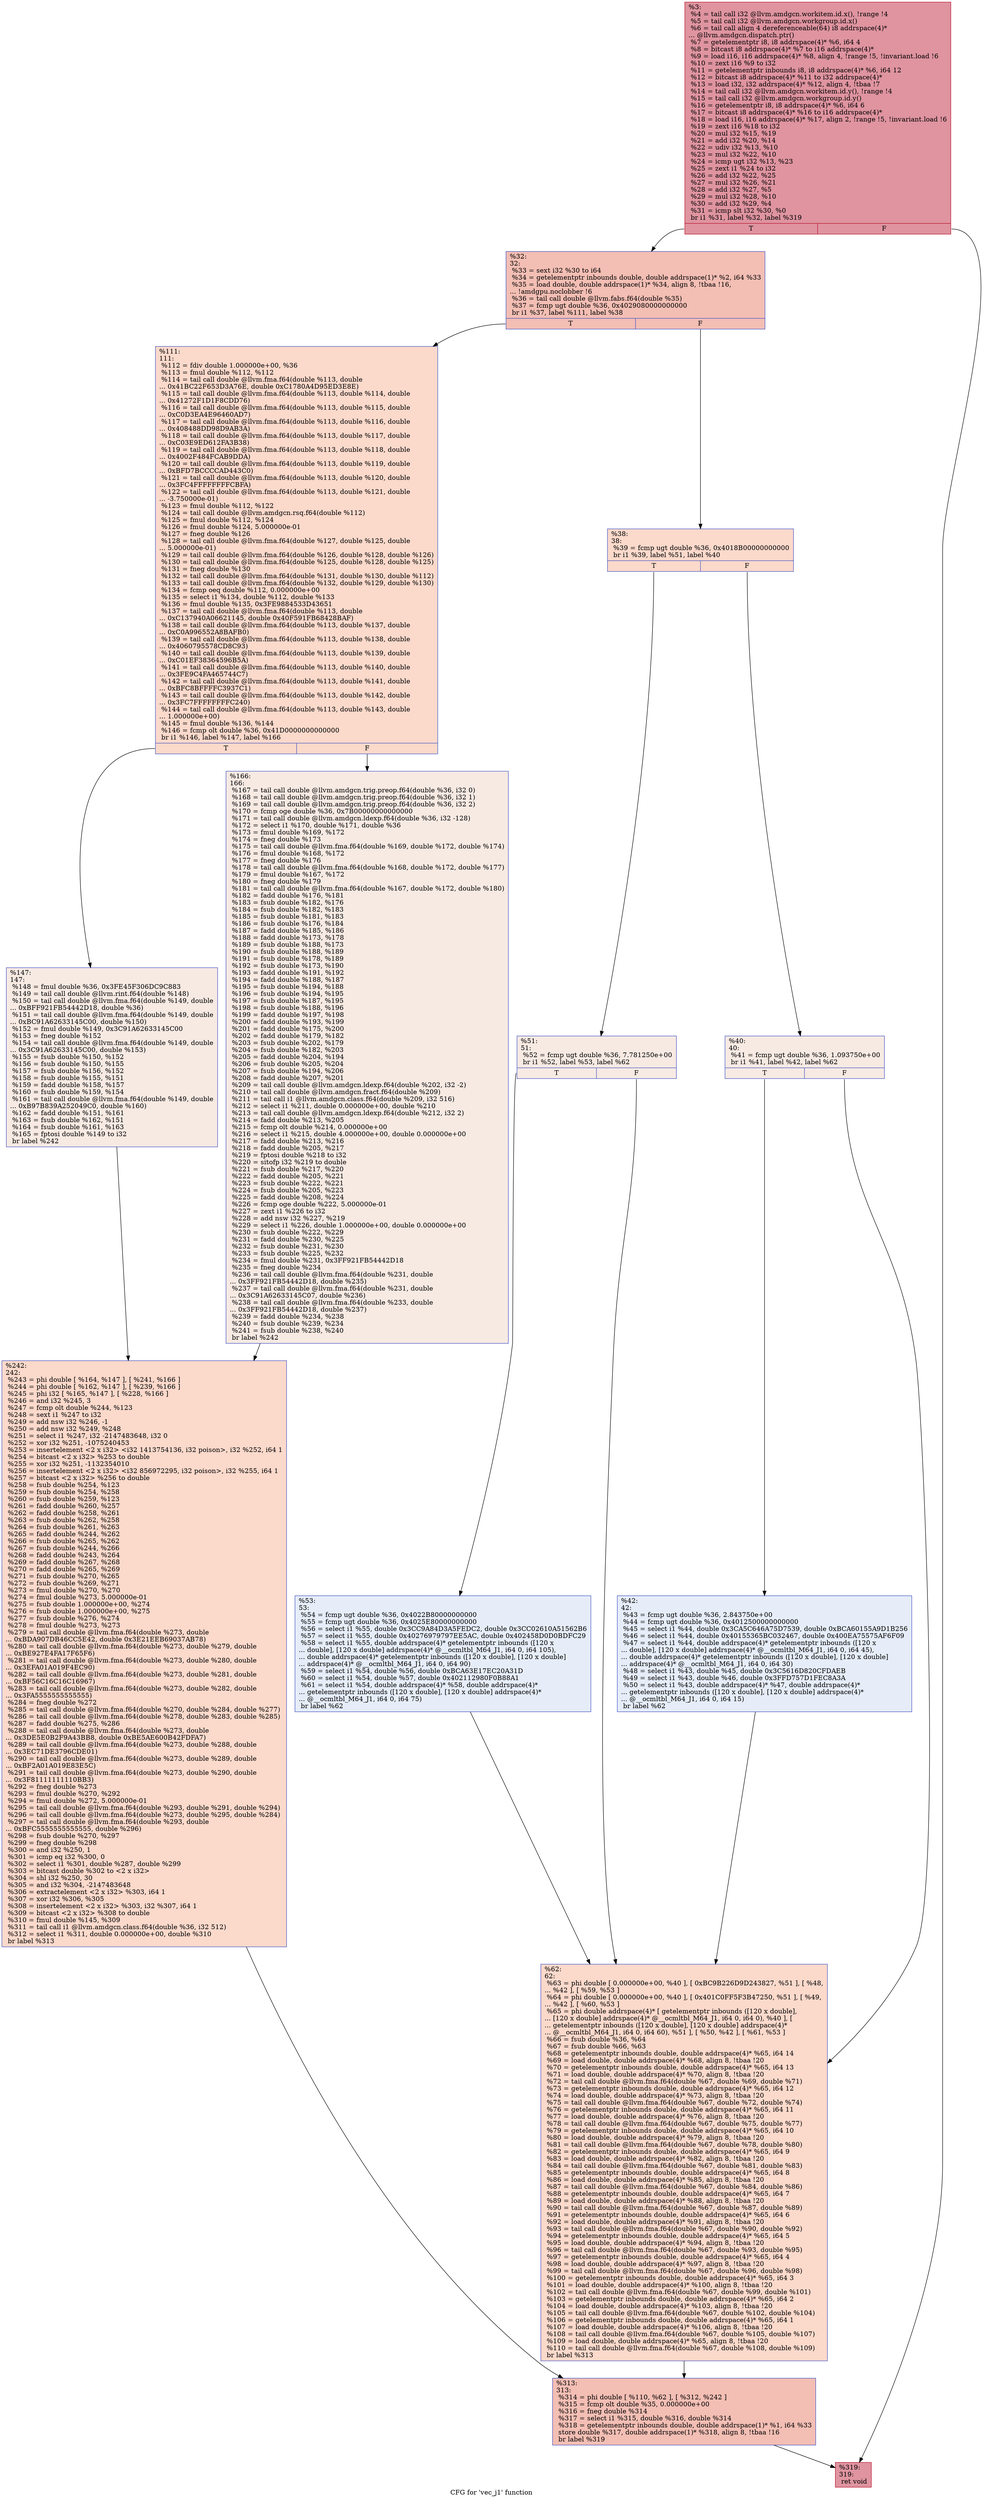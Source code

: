 digraph "CFG for 'vec_j1' function" {
	label="CFG for 'vec_j1' function";

	Node0x49f3520 [shape=record,color="#b70d28ff", style=filled, fillcolor="#b70d2870",label="{%3:\l  %4 = tail call i32 @llvm.amdgcn.workitem.id.x(), !range !4\l  %5 = tail call i32 @llvm.amdgcn.workgroup.id.x()\l  %6 = tail call align 4 dereferenceable(64) i8 addrspace(4)*\l... @llvm.amdgcn.dispatch.ptr()\l  %7 = getelementptr i8, i8 addrspace(4)* %6, i64 4\l  %8 = bitcast i8 addrspace(4)* %7 to i16 addrspace(4)*\l  %9 = load i16, i16 addrspace(4)* %8, align 4, !range !5, !invariant.load !6\l  %10 = zext i16 %9 to i32\l  %11 = getelementptr inbounds i8, i8 addrspace(4)* %6, i64 12\l  %12 = bitcast i8 addrspace(4)* %11 to i32 addrspace(4)*\l  %13 = load i32, i32 addrspace(4)* %12, align 4, !tbaa !7\l  %14 = tail call i32 @llvm.amdgcn.workitem.id.y(), !range !4\l  %15 = tail call i32 @llvm.amdgcn.workgroup.id.y()\l  %16 = getelementptr i8, i8 addrspace(4)* %6, i64 6\l  %17 = bitcast i8 addrspace(4)* %16 to i16 addrspace(4)*\l  %18 = load i16, i16 addrspace(4)* %17, align 2, !range !5, !invariant.load !6\l  %19 = zext i16 %18 to i32\l  %20 = mul i32 %15, %19\l  %21 = add i32 %20, %14\l  %22 = udiv i32 %13, %10\l  %23 = mul i32 %22, %10\l  %24 = icmp ugt i32 %13, %23\l  %25 = zext i1 %24 to i32\l  %26 = add i32 %22, %25\l  %27 = mul i32 %26, %21\l  %28 = add i32 %27, %5\l  %29 = mul i32 %28, %10\l  %30 = add i32 %29, %4\l  %31 = icmp slt i32 %30, %0\l  br i1 %31, label %32, label %319\l|{<s0>T|<s1>F}}"];
	Node0x49f3520:s0 -> Node0x49f7560;
	Node0x49f3520:s1 -> Node0x49f75f0;
	Node0x49f7560 [shape=record,color="#3d50c3ff", style=filled, fillcolor="#e36c5570",label="{%32:\l32:                                               \l  %33 = sext i32 %30 to i64\l  %34 = getelementptr inbounds double, double addrspace(1)* %2, i64 %33\l  %35 = load double, double addrspace(1)* %34, align 8, !tbaa !16,\l... !amdgpu.noclobber !6\l  %36 = tail call double @llvm.fabs.f64(double %35)\l  %37 = fcmp ugt double %36, 0x4029080000000000\l  br i1 %37, label %111, label %38\l|{<s0>T|<s1>F}}"];
	Node0x49f7560:s0 -> Node0x49f7dc0;
	Node0x49f7560:s1 -> Node0x49f7e50;
	Node0x49f7e50 [shape=record,color="#3d50c3ff", style=filled, fillcolor="#f7a88970",label="{%38:\l38:                                               \l  %39 = fcmp ugt double %36, 0x4018B00000000000\l  br i1 %39, label %51, label %40\l|{<s0>T|<s1>F}}"];
	Node0x49f7e50:s0 -> Node0x49f8020;
	Node0x49f7e50:s1 -> Node0x49f80b0;
	Node0x49f80b0 [shape=record,color="#3d50c3ff", style=filled, fillcolor="#eed0c070",label="{%40:\l40:                                               \l  %41 = fcmp ugt double %36, 1.093750e+00\l  br i1 %41, label %42, label %62\l|{<s0>T|<s1>F}}"];
	Node0x49f80b0:s0 -> Node0x49f8280;
	Node0x49f80b0:s1 -> Node0x49f8310;
	Node0x49f8280 [shape=record,color="#3d50c3ff", style=filled, fillcolor="#c7d7f070",label="{%42:\l42:                                               \l  %43 = fcmp ugt double %36, 2.843750e+00\l  %44 = fcmp ugt double %36, 0x4012500000000000\l  %45 = select i1 %44, double 0x3CA5C646A75D7539, double 0xBCA60155A9D1B256\l  %46 = select i1 %44, double 0x40155365BC032467, double 0x400EA75575AF6F09\l  %47 = select i1 %44, double addrspace(4)* getelementptr inbounds ([120 x\l... double], [120 x double] addrspace(4)* @__ocmltbl_M64_J1, i64 0, i64 45),\l... double addrspace(4)* getelementptr inbounds ([120 x double], [120 x double]\l... addrspace(4)* @__ocmltbl_M64_J1, i64 0, i64 30)\l  %48 = select i1 %43, double %45, double 0x3C5616D820CFDAEB\l  %49 = select i1 %43, double %46, double 0x3FFD757D1FEC8A3A\l  %50 = select i1 %43, double addrspace(4)* %47, double addrspace(4)*\l... getelementptr inbounds ([120 x double], [120 x double] addrspace(4)*\l... @__ocmltbl_M64_J1, i64 0, i64 15)\l  br label %62\l}"];
	Node0x49f8280 -> Node0x49f8310;
	Node0x49f8020 [shape=record,color="#3d50c3ff", style=filled, fillcolor="#eed0c070",label="{%51:\l51:                                               \l  %52 = fcmp ugt double %36, 7.781250e+00\l  br i1 %52, label %53, label %62\l|{<s0>T|<s1>F}}"];
	Node0x49f8020:s0 -> Node0x49f9150;
	Node0x49f8020:s1 -> Node0x49f8310;
	Node0x49f9150 [shape=record,color="#3d50c3ff", style=filled, fillcolor="#c7d7f070",label="{%53:\l53:                                               \l  %54 = fcmp ugt double %36, 0x4022B80000000000\l  %55 = fcmp ugt double %36, 0x4025E80000000000\l  %56 = select i1 %55, double 0x3CC9A84D3A5FEDC2, double 0x3CC02610A51562B6\l  %57 = select i1 %55, double 0x40276979797EE5AC, double 0x402458D0D0BDFC29\l  %58 = select i1 %55, double addrspace(4)* getelementptr inbounds ([120 x\l... double], [120 x double] addrspace(4)* @__ocmltbl_M64_J1, i64 0, i64 105),\l... double addrspace(4)* getelementptr inbounds ([120 x double], [120 x double]\l... addrspace(4)* @__ocmltbl_M64_J1, i64 0, i64 90)\l  %59 = select i1 %54, double %56, double 0xBCA63E17EC20A31D\l  %60 = select i1 %54, double %57, double 0x402112980F0B88A1\l  %61 = select i1 %54, double addrspace(4)* %58, double addrspace(4)*\l... getelementptr inbounds ([120 x double], [120 x double] addrspace(4)*\l... @__ocmltbl_M64_J1, i64 0, i64 75)\l  br label %62\l}"];
	Node0x49f9150 -> Node0x49f8310;
	Node0x49f8310 [shape=record,color="#3d50c3ff", style=filled, fillcolor="#f7a88970",label="{%62:\l62:                                               \l  %63 = phi double [ 0.000000e+00, %40 ], [ 0xBC9B226D9D243827, %51 ], [ %48,\l... %42 ], [ %59, %53 ]\l  %64 = phi double [ 0.000000e+00, %40 ], [ 0x401C0FF5F3B47250, %51 ], [ %49,\l... %42 ], [ %60, %53 ]\l  %65 = phi double addrspace(4)* [ getelementptr inbounds ([120 x double],\l... [120 x double] addrspace(4)* @__ocmltbl_M64_J1, i64 0, i64 0), %40 ], [\l... getelementptr inbounds ([120 x double], [120 x double] addrspace(4)*\l... @__ocmltbl_M64_J1, i64 0, i64 60), %51 ], [ %50, %42 ], [ %61, %53 ]\l  %66 = fsub double %36, %64\l  %67 = fsub double %66, %63\l  %68 = getelementptr inbounds double, double addrspace(4)* %65, i64 14\l  %69 = load double, double addrspace(4)* %68, align 8, !tbaa !20\l  %70 = getelementptr inbounds double, double addrspace(4)* %65, i64 13\l  %71 = load double, double addrspace(4)* %70, align 8, !tbaa !20\l  %72 = tail call double @llvm.fma.f64(double %67, double %69, double %71)\l  %73 = getelementptr inbounds double, double addrspace(4)* %65, i64 12\l  %74 = load double, double addrspace(4)* %73, align 8, !tbaa !20\l  %75 = tail call double @llvm.fma.f64(double %67, double %72, double %74)\l  %76 = getelementptr inbounds double, double addrspace(4)* %65, i64 11\l  %77 = load double, double addrspace(4)* %76, align 8, !tbaa !20\l  %78 = tail call double @llvm.fma.f64(double %67, double %75, double %77)\l  %79 = getelementptr inbounds double, double addrspace(4)* %65, i64 10\l  %80 = load double, double addrspace(4)* %79, align 8, !tbaa !20\l  %81 = tail call double @llvm.fma.f64(double %67, double %78, double %80)\l  %82 = getelementptr inbounds double, double addrspace(4)* %65, i64 9\l  %83 = load double, double addrspace(4)* %82, align 8, !tbaa !20\l  %84 = tail call double @llvm.fma.f64(double %67, double %81, double %83)\l  %85 = getelementptr inbounds double, double addrspace(4)* %65, i64 8\l  %86 = load double, double addrspace(4)* %85, align 8, !tbaa !20\l  %87 = tail call double @llvm.fma.f64(double %67, double %84, double %86)\l  %88 = getelementptr inbounds double, double addrspace(4)* %65, i64 7\l  %89 = load double, double addrspace(4)* %88, align 8, !tbaa !20\l  %90 = tail call double @llvm.fma.f64(double %67, double %87, double %89)\l  %91 = getelementptr inbounds double, double addrspace(4)* %65, i64 6\l  %92 = load double, double addrspace(4)* %91, align 8, !tbaa !20\l  %93 = tail call double @llvm.fma.f64(double %67, double %90, double %92)\l  %94 = getelementptr inbounds double, double addrspace(4)* %65, i64 5\l  %95 = load double, double addrspace(4)* %94, align 8, !tbaa !20\l  %96 = tail call double @llvm.fma.f64(double %67, double %93, double %95)\l  %97 = getelementptr inbounds double, double addrspace(4)* %65, i64 4\l  %98 = load double, double addrspace(4)* %97, align 8, !tbaa !20\l  %99 = tail call double @llvm.fma.f64(double %67, double %96, double %98)\l  %100 = getelementptr inbounds double, double addrspace(4)* %65, i64 3\l  %101 = load double, double addrspace(4)* %100, align 8, !tbaa !20\l  %102 = tail call double @llvm.fma.f64(double %67, double %99, double %101)\l  %103 = getelementptr inbounds double, double addrspace(4)* %65, i64 2\l  %104 = load double, double addrspace(4)* %103, align 8, !tbaa !20\l  %105 = tail call double @llvm.fma.f64(double %67, double %102, double %104)\l  %106 = getelementptr inbounds double, double addrspace(4)* %65, i64 1\l  %107 = load double, double addrspace(4)* %106, align 8, !tbaa !20\l  %108 = tail call double @llvm.fma.f64(double %67, double %105, double %107)\l  %109 = load double, double addrspace(4)* %65, align 8, !tbaa !20\l  %110 = tail call double @llvm.fma.f64(double %67, double %108, double %109)\l  br label %313\l}"];
	Node0x49f8310 -> Node0x49fce60;
	Node0x49f7dc0 [shape=record,color="#3d50c3ff", style=filled, fillcolor="#f7a88970",label="{%111:\l111:                                              \l  %112 = fdiv double 1.000000e+00, %36\l  %113 = fmul double %112, %112\l  %114 = tail call double @llvm.fma.f64(double %113, double\l... 0x41BC22F653D3A76E, double 0xC1780A4D95ED3E8E)\l  %115 = tail call double @llvm.fma.f64(double %113, double %114, double\l... 0x41272F1D1F8CDD76)\l  %116 = tail call double @llvm.fma.f64(double %113, double %115, double\l... 0xC0D3EA4E96460AD7)\l  %117 = tail call double @llvm.fma.f64(double %113, double %116, double\l... 0x408488DD98D9AB3A)\l  %118 = tail call double @llvm.fma.f64(double %113, double %117, double\l... 0xC03E9ED612FA3B38)\l  %119 = tail call double @llvm.fma.f64(double %113, double %118, double\l... 0x4002F484FCAB9DDA)\l  %120 = tail call double @llvm.fma.f64(double %113, double %119, double\l... 0xBFD7BCCCCAD443C0)\l  %121 = tail call double @llvm.fma.f64(double %113, double %120, double\l... 0x3FC4FFFFFFFFCBFA)\l  %122 = tail call double @llvm.fma.f64(double %113, double %121, double\l... -3.750000e-01)\l  %123 = fmul double %112, %122\l  %124 = tail call double @llvm.amdgcn.rsq.f64(double %112)\l  %125 = fmul double %112, %124\l  %126 = fmul double %124, 5.000000e-01\l  %127 = fneg double %126\l  %128 = tail call double @llvm.fma.f64(double %127, double %125, double\l... 5.000000e-01)\l  %129 = tail call double @llvm.fma.f64(double %126, double %128, double %126)\l  %130 = tail call double @llvm.fma.f64(double %125, double %128, double %125)\l  %131 = fneg double %130\l  %132 = tail call double @llvm.fma.f64(double %131, double %130, double %112)\l  %133 = tail call double @llvm.fma.f64(double %132, double %129, double %130)\l  %134 = fcmp oeq double %112, 0.000000e+00\l  %135 = select i1 %134, double %112, double %133\l  %136 = fmul double %135, 0x3FE9884533D43651\l  %137 = tail call double @llvm.fma.f64(double %113, double\l... 0xC137940A06621145, double 0x40F591FB68428BAF)\l  %138 = tail call double @llvm.fma.f64(double %113, double %137, double\l... 0xC0A996552A8BAFB0)\l  %139 = tail call double @llvm.fma.f64(double %113, double %138, double\l... 0x4060795578CD8C93)\l  %140 = tail call double @llvm.fma.f64(double %113, double %139, double\l... 0xC01EF38364596B5A)\l  %141 = tail call double @llvm.fma.f64(double %113, double %140, double\l... 0x3FE9C4FA465744C7)\l  %142 = tail call double @llvm.fma.f64(double %113, double %141, double\l... 0xBFC8BFFFFC3937C1)\l  %143 = tail call double @llvm.fma.f64(double %113, double %142, double\l... 0x3FC7FFFFFFFFC240)\l  %144 = tail call double @llvm.fma.f64(double %113, double %143, double\l... 1.000000e+00)\l  %145 = fmul double %136, %144\l  %146 = fcmp olt double %36, 0x41D0000000000000\l  br i1 %146, label %147, label %166\l|{<s0>T|<s1>F}}"];
	Node0x49f7dc0:s0 -> Node0x49ffb60;
	Node0x49f7dc0:s1 -> Node0x49ffbf0;
	Node0x49ffb60 [shape=record,color="#3d50c3ff", style=filled, fillcolor="#eed0c070",label="{%147:\l147:                                              \l  %148 = fmul double %36, 0x3FE45F306DC9C883\l  %149 = tail call double @llvm.rint.f64(double %148)\l  %150 = tail call double @llvm.fma.f64(double %149, double\l... 0xBFF921FB54442D18, double %36)\l  %151 = tail call double @llvm.fma.f64(double %149, double\l... 0xBC91A62633145C00, double %150)\l  %152 = fmul double %149, 0x3C91A62633145C00\l  %153 = fneg double %152\l  %154 = tail call double @llvm.fma.f64(double %149, double\l... 0x3C91A62633145C00, double %153)\l  %155 = fsub double %150, %152\l  %156 = fsub double %150, %155\l  %157 = fsub double %156, %152\l  %158 = fsub double %155, %151\l  %159 = fadd double %158, %157\l  %160 = fsub double %159, %154\l  %161 = tail call double @llvm.fma.f64(double %149, double\l... 0xB97B839A252049C0, double %160)\l  %162 = fadd double %151, %161\l  %163 = fsub double %162, %151\l  %164 = fsub double %161, %163\l  %165 = fptosi double %149 to i32\l  br label %242\l}"];
	Node0x49ffb60 -> Node0x4a00c30;
	Node0x49ffbf0 [shape=record,color="#3d50c3ff", style=filled, fillcolor="#eed0c070",label="{%166:\l166:                                              \l  %167 = tail call double @llvm.amdgcn.trig.preop.f64(double %36, i32 0)\l  %168 = tail call double @llvm.amdgcn.trig.preop.f64(double %36, i32 1)\l  %169 = tail call double @llvm.amdgcn.trig.preop.f64(double %36, i32 2)\l  %170 = fcmp oge double %36, 0x7B00000000000000\l  %171 = tail call double @llvm.amdgcn.ldexp.f64(double %36, i32 -128)\l  %172 = select i1 %170, double %171, double %36\l  %173 = fmul double %169, %172\l  %174 = fneg double %173\l  %175 = tail call double @llvm.fma.f64(double %169, double %172, double %174)\l  %176 = fmul double %168, %172\l  %177 = fneg double %176\l  %178 = tail call double @llvm.fma.f64(double %168, double %172, double %177)\l  %179 = fmul double %167, %172\l  %180 = fneg double %179\l  %181 = tail call double @llvm.fma.f64(double %167, double %172, double %180)\l  %182 = fadd double %176, %181\l  %183 = fsub double %182, %176\l  %184 = fsub double %182, %183\l  %185 = fsub double %181, %183\l  %186 = fsub double %176, %184\l  %187 = fadd double %185, %186\l  %188 = fadd double %173, %178\l  %189 = fsub double %188, %173\l  %190 = fsub double %188, %189\l  %191 = fsub double %178, %189\l  %192 = fsub double %173, %190\l  %193 = fadd double %191, %192\l  %194 = fadd double %188, %187\l  %195 = fsub double %194, %188\l  %196 = fsub double %194, %195\l  %197 = fsub double %187, %195\l  %198 = fsub double %188, %196\l  %199 = fadd double %197, %198\l  %200 = fadd double %193, %199\l  %201 = fadd double %175, %200\l  %202 = fadd double %179, %182\l  %203 = fsub double %202, %179\l  %204 = fsub double %182, %203\l  %205 = fadd double %204, %194\l  %206 = fsub double %205, %204\l  %207 = fsub double %194, %206\l  %208 = fadd double %207, %201\l  %209 = tail call double @llvm.amdgcn.ldexp.f64(double %202, i32 -2)\l  %210 = tail call double @llvm.amdgcn.fract.f64(double %209)\l  %211 = tail call i1 @llvm.amdgcn.class.f64(double %209, i32 516)\l  %212 = select i1 %211, double 0.000000e+00, double %210\l  %213 = tail call double @llvm.amdgcn.ldexp.f64(double %212, i32 2)\l  %214 = fadd double %213, %205\l  %215 = fcmp olt double %214, 0.000000e+00\l  %216 = select i1 %215, double 4.000000e+00, double 0.000000e+00\l  %217 = fadd double %213, %216\l  %218 = fadd double %205, %217\l  %219 = fptosi double %218 to i32\l  %220 = sitofp i32 %219 to double\l  %221 = fsub double %217, %220\l  %222 = fadd double %205, %221\l  %223 = fsub double %222, %221\l  %224 = fsub double %205, %223\l  %225 = fadd double %208, %224\l  %226 = fcmp oge double %222, 5.000000e-01\l  %227 = zext i1 %226 to i32\l  %228 = add nsw i32 %227, %219\l  %229 = select i1 %226, double 1.000000e+00, double 0.000000e+00\l  %230 = fsub double %222, %229\l  %231 = fadd double %230, %225\l  %232 = fsub double %231, %230\l  %233 = fsub double %225, %232\l  %234 = fmul double %231, 0x3FF921FB54442D18\l  %235 = fneg double %234\l  %236 = tail call double @llvm.fma.f64(double %231, double\l... 0x3FF921FB54442D18, double %235)\l  %237 = tail call double @llvm.fma.f64(double %231, double\l... 0x3C91A62633145C07, double %236)\l  %238 = tail call double @llvm.fma.f64(double %233, double\l... 0x3FF921FB54442D18, double %237)\l  %239 = fadd double %234, %238\l  %240 = fsub double %239, %234\l  %241 = fsub double %238, %240\l  br label %242\l}"];
	Node0x49ffbf0 -> Node0x4a00c30;
	Node0x4a00c30 [shape=record,color="#3d50c3ff", style=filled, fillcolor="#f7a88970",label="{%242:\l242:                                              \l  %243 = phi double [ %164, %147 ], [ %241, %166 ]\l  %244 = phi double [ %162, %147 ], [ %239, %166 ]\l  %245 = phi i32 [ %165, %147 ], [ %228, %166 ]\l  %246 = and i32 %245, 3\l  %247 = fcmp olt double %244, %123\l  %248 = sext i1 %247 to i32\l  %249 = add nsw i32 %246, -1\l  %250 = add nsw i32 %249, %248\l  %251 = select i1 %247, i32 -2147483648, i32 0\l  %252 = xor i32 %251, -1075240453\l  %253 = insertelement \<2 x i32\> \<i32 1413754136, i32 poison\>, i32 %252, i64 1\l  %254 = bitcast \<2 x i32\> %253 to double\l  %255 = xor i32 %251, -1132354010\l  %256 = insertelement \<2 x i32\> \<i32 856972295, i32 poison\>, i32 %255, i64 1\l  %257 = bitcast \<2 x i32\> %256 to double\l  %258 = fsub double %254, %123\l  %259 = fsub double %254, %258\l  %260 = fsub double %259, %123\l  %261 = fadd double %260, %257\l  %262 = fadd double %258, %261\l  %263 = fsub double %262, %258\l  %264 = fsub double %261, %263\l  %265 = fadd double %244, %262\l  %266 = fsub double %265, %262\l  %267 = fsub double %244, %266\l  %268 = fadd double %243, %264\l  %269 = fadd double %267, %268\l  %270 = fadd double %265, %269\l  %271 = fsub double %270, %265\l  %272 = fsub double %269, %271\l  %273 = fmul double %270, %270\l  %274 = fmul double %273, 5.000000e-01\l  %275 = fsub double 1.000000e+00, %274\l  %276 = fsub double 1.000000e+00, %275\l  %277 = fsub double %276, %274\l  %278 = fmul double %273, %273\l  %279 = tail call double @llvm.fma.f64(double %273, double\l... 0xBDA907DB46CC5E42, double 0x3E21EEB69037AB78)\l  %280 = tail call double @llvm.fma.f64(double %273, double %279, double\l... 0xBE927E4FA17F65F6)\l  %281 = tail call double @llvm.fma.f64(double %273, double %280, double\l... 0x3EFA01A019F4EC90)\l  %282 = tail call double @llvm.fma.f64(double %273, double %281, double\l... 0xBF56C16C16C16967)\l  %283 = tail call double @llvm.fma.f64(double %273, double %282, double\l... 0x3FA5555555555555)\l  %284 = fneg double %272\l  %285 = tail call double @llvm.fma.f64(double %270, double %284, double %277)\l  %286 = tail call double @llvm.fma.f64(double %278, double %283, double %285)\l  %287 = fadd double %275, %286\l  %288 = tail call double @llvm.fma.f64(double %273, double\l... 0x3DE5E0B2F9A43BB8, double 0xBE5AE600B42FDFA7)\l  %289 = tail call double @llvm.fma.f64(double %273, double %288, double\l... 0x3EC71DE3796CDE01)\l  %290 = tail call double @llvm.fma.f64(double %273, double %289, double\l... 0xBF2A01A019E83E5C)\l  %291 = tail call double @llvm.fma.f64(double %273, double %290, double\l... 0x3F81111111110BB3)\l  %292 = fneg double %273\l  %293 = fmul double %270, %292\l  %294 = fmul double %272, 5.000000e-01\l  %295 = tail call double @llvm.fma.f64(double %293, double %291, double %294)\l  %296 = tail call double @llvm.fma.f64(double %273, double %295, double %284)\l  %297 = tail call double @llvm.fma.f64(double %293, double\l... 0xBFC5555555555555, double %296)\l  %298 = fsub double %270, %297\l  %299 = fneg double %298\l  %300 = and i32 %250, 1\l  %301 = icmp eq i32 %300, 0\l  %302 = select i1 %301, double %287, double %299\l  %303 = bitcast double %302 to \<2 x i32\>\l  %304 = shl i32 %250, 30\l  %305 = and i32 %304, -2147483648\l  %306 = extractelement \<2 x i32\> %303, i64 1\l  %307 = xor i32 %306, %305\l  %308 = insertelement \<2 x i32\> %303, i32 %307, i64 1\l  %309 = bitcast \<2 x i32\> %308 to double\l  %310 = fmul double %145, %309\l  %311 = tail call i1 @llvm.amdgcn.class.f64(double %36, i32 512)\l  %312 = select i1 %311, double 0.000000e+00, double %310\l  br label %313\l}"];
	Node0x4a00c30 -> Node0x49fce60;
	Node0x49fce60 [shape=record,color="#3d50c3ff", style=filled, fillcolor="#e36c5570",label="{%313:\l313:                                              \l  %314 = phi double [ %110, %62 ], [ %312, %242 ]\l  %315 = fcmp olt double %35, 0.000000e+00\l  %316 = fneg double %314\l  %317 = select i1 %315, double %316, double %314\l  %318 = getelementptr inbounds double, double addrspace(1)* %1, i64 %33\l  store double %317, double addrspace(1)* %318, align 8, !tbaa !16\l  br label %319\l}"];
	Node0x49fce60 -> Node0x49f75f0;
	Node0x49f75f0 [shape=record,color="#b70d28ff", style=filled, fillcolor="#b70d2870",label="{%319:\l319:                                              \l  ret void\l}"];
}
